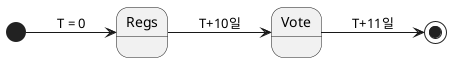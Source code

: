 @startuml
'https://plantuml.com/state-diagram

left to right direction
[*] --> Regs : T = 0
Regs --> Vote : T+10일
Vote --> [*] : T+11일
@enduml